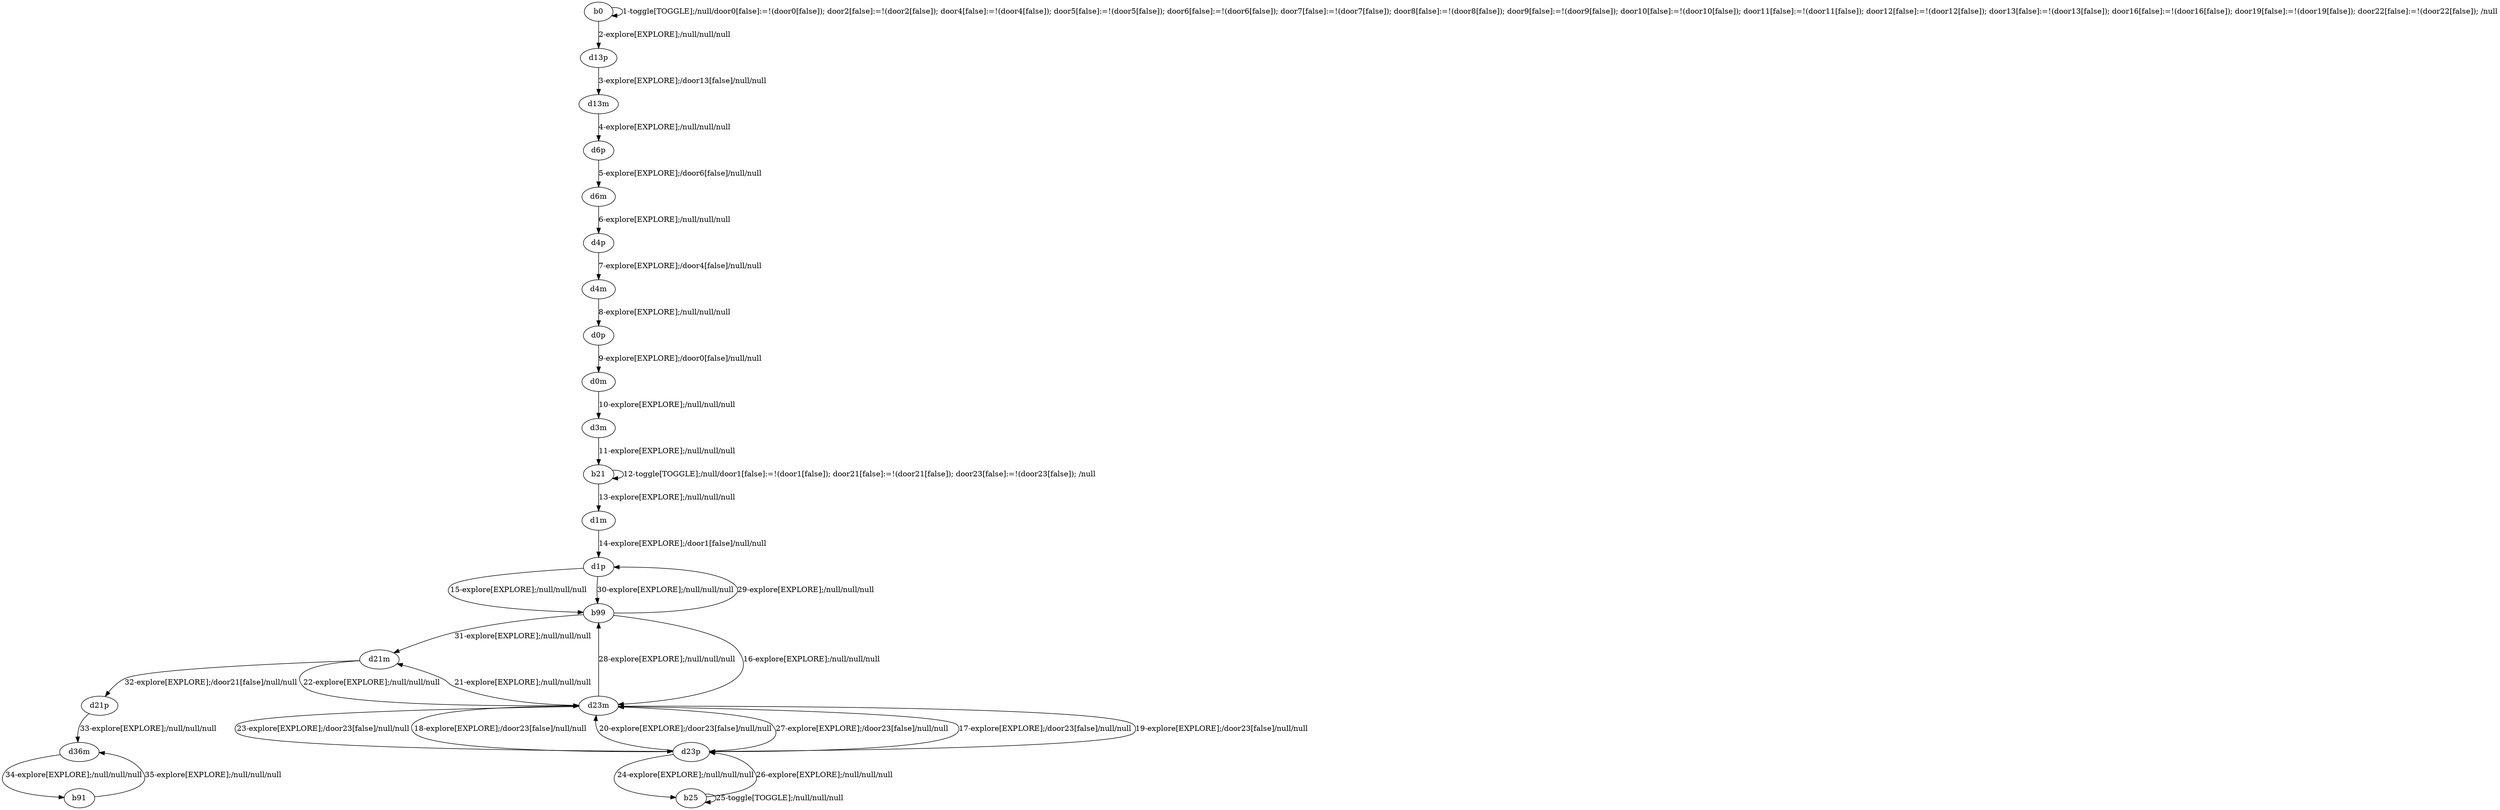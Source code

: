 # Total number of goals covered by this test: 1
# b91 --> d36m

digraph g {
"b0" -> "b0" [label = "1-toggle[TOGGLE];/null/door0[false]:=!(door0[false]); door2[false]:=!(door2[false]); door4[false]:=!(door4[false]); door5[false]:=!(door5[false]); door6[false]:=!(door6[false]); door7[false]:=!(door7[false]); door8[false]:=!(door8[false]); door9[false]:=!(door9[false]); door10[false]:=!(door10[false]); door11[false]:=!(door11[false]); door12[false]:=!(door12[false]); door13[false]:=!(door13[false]); door16[false]:=!(door16[false]); door19[false]:=!(door19[false]); door22[false]:=!(door22[false]); /null"];
"b0" -> "d13p" [label = "2-explore[EXPLORE];/null/null/null"];
"d13p" -> "d13m" [label = "3-explore[EXPLORE];/door13[false]/null/null"];
"d13m" -> "d6p" [label = "4-explore[EXPLORE];/null/null/null"];
"d6p" -> "d6m" [label = "5-explore[EXPLORE];/door6[false]/null/null"];
"d6m" -> "d4p" [label = "6-explore[EXPLORE];/null/null/null"];
"d4p" -> "d4m" [label = "7-explore[EXPLORE];/door4[false]/null/null"];
"d4m" -> "d0p" [label = "8-explore[EXPLORE];/null/null/null"];
"d0p" -> "d0m" [label = "9-explore[EXPLORE];/door0[false]/null/null"];
"d0m" -> "d3m" [label = "10-explore[EXPLORE];/null/null/null"];
"d3m" -> "b21" [label = "11-explore[EXPLORE];/null/null/null"];
"b21" -> "b21" [label = "12-toggle[TOGGLE];/null/door1[false]:=!(door1[false]); door21[false]:=!(door21[false]); door23[false]:=!(door23[false]); /null"];
"b21" -> "d1m" [label = "13-explore[EXPLORE];/null/null/null"];
"d1m" -> "d1p" [label = "14-explore[EXPLORE];/door1[false]/null/null"];
"d1p" -> "b99" [label = "15-explore[EXPLORE];/null/null/null"];
"b99" -> "d23m" [label = "16-explore[EXPLORE];/null/null/null"];
"d23m" -> "d23p" [label = "17-explore[EXPLORE];/door23[false]/null/null"];
"d23p" -> "d23m" [label = "18-explore[EXPLORE];/door23[false]/null/null"];
"d23m" -> "d23p" [label = "19-explore[EXPLORE];/door23[false]/null/null"];
"d23p" -> "d23m" [label = "20-explore[EXPLORE];/door23[false]/null/null"];
"d23m" -> "d21m" [label = "21-explore[EXPLORE];/null/null/null"];
"d21m" -> "d23m" [label = "22-explore[EXPLORE];/null/null/null"];
"d23m" -> "d23p" [label = "23-explore[EXPLORE];/door23[false]/null/null"];
"d23p" -> "b25" [label = "24-explore[EXPLORE];/null/null/null"];
"b25" -> "b25" [label = "25-toggle[TOGGLE];/null/null/null"];
"b25" -> "d23p" [label = "26-explore[EXPLORE];/null/null/null"];
"d23p" -> "d23m" [label = "27-explore[EXPLORE];/door23[false]/null/null"];
"d23m" -> "b99" [label = "28-explore[EXPLORE];/null/null/null"];
"b99" -> "d1p" [label = "29-explore[EXPLORE];/null/null/null"];
"d1p" -> "b99" [label = "30-explore[EXPLORE];/null/null/null"];
"b99" -> "d21m" [label = "31-explore[EXPLORE];/null/null/null"];
"d21m" -> "d21p" [label = "32-explore[EXPLORE];/door21[false]/null/null"];
"d21p" -> "d36m" [label = "33-explore[EXPLORE];/null/null/null"];
"d36m" -> "b91" [label = "34-explore[EXPLORE];/null/null/null"];
"b91" -> "d36m" [label = "35-explore[EXPLORE];/null/null/null"];
}